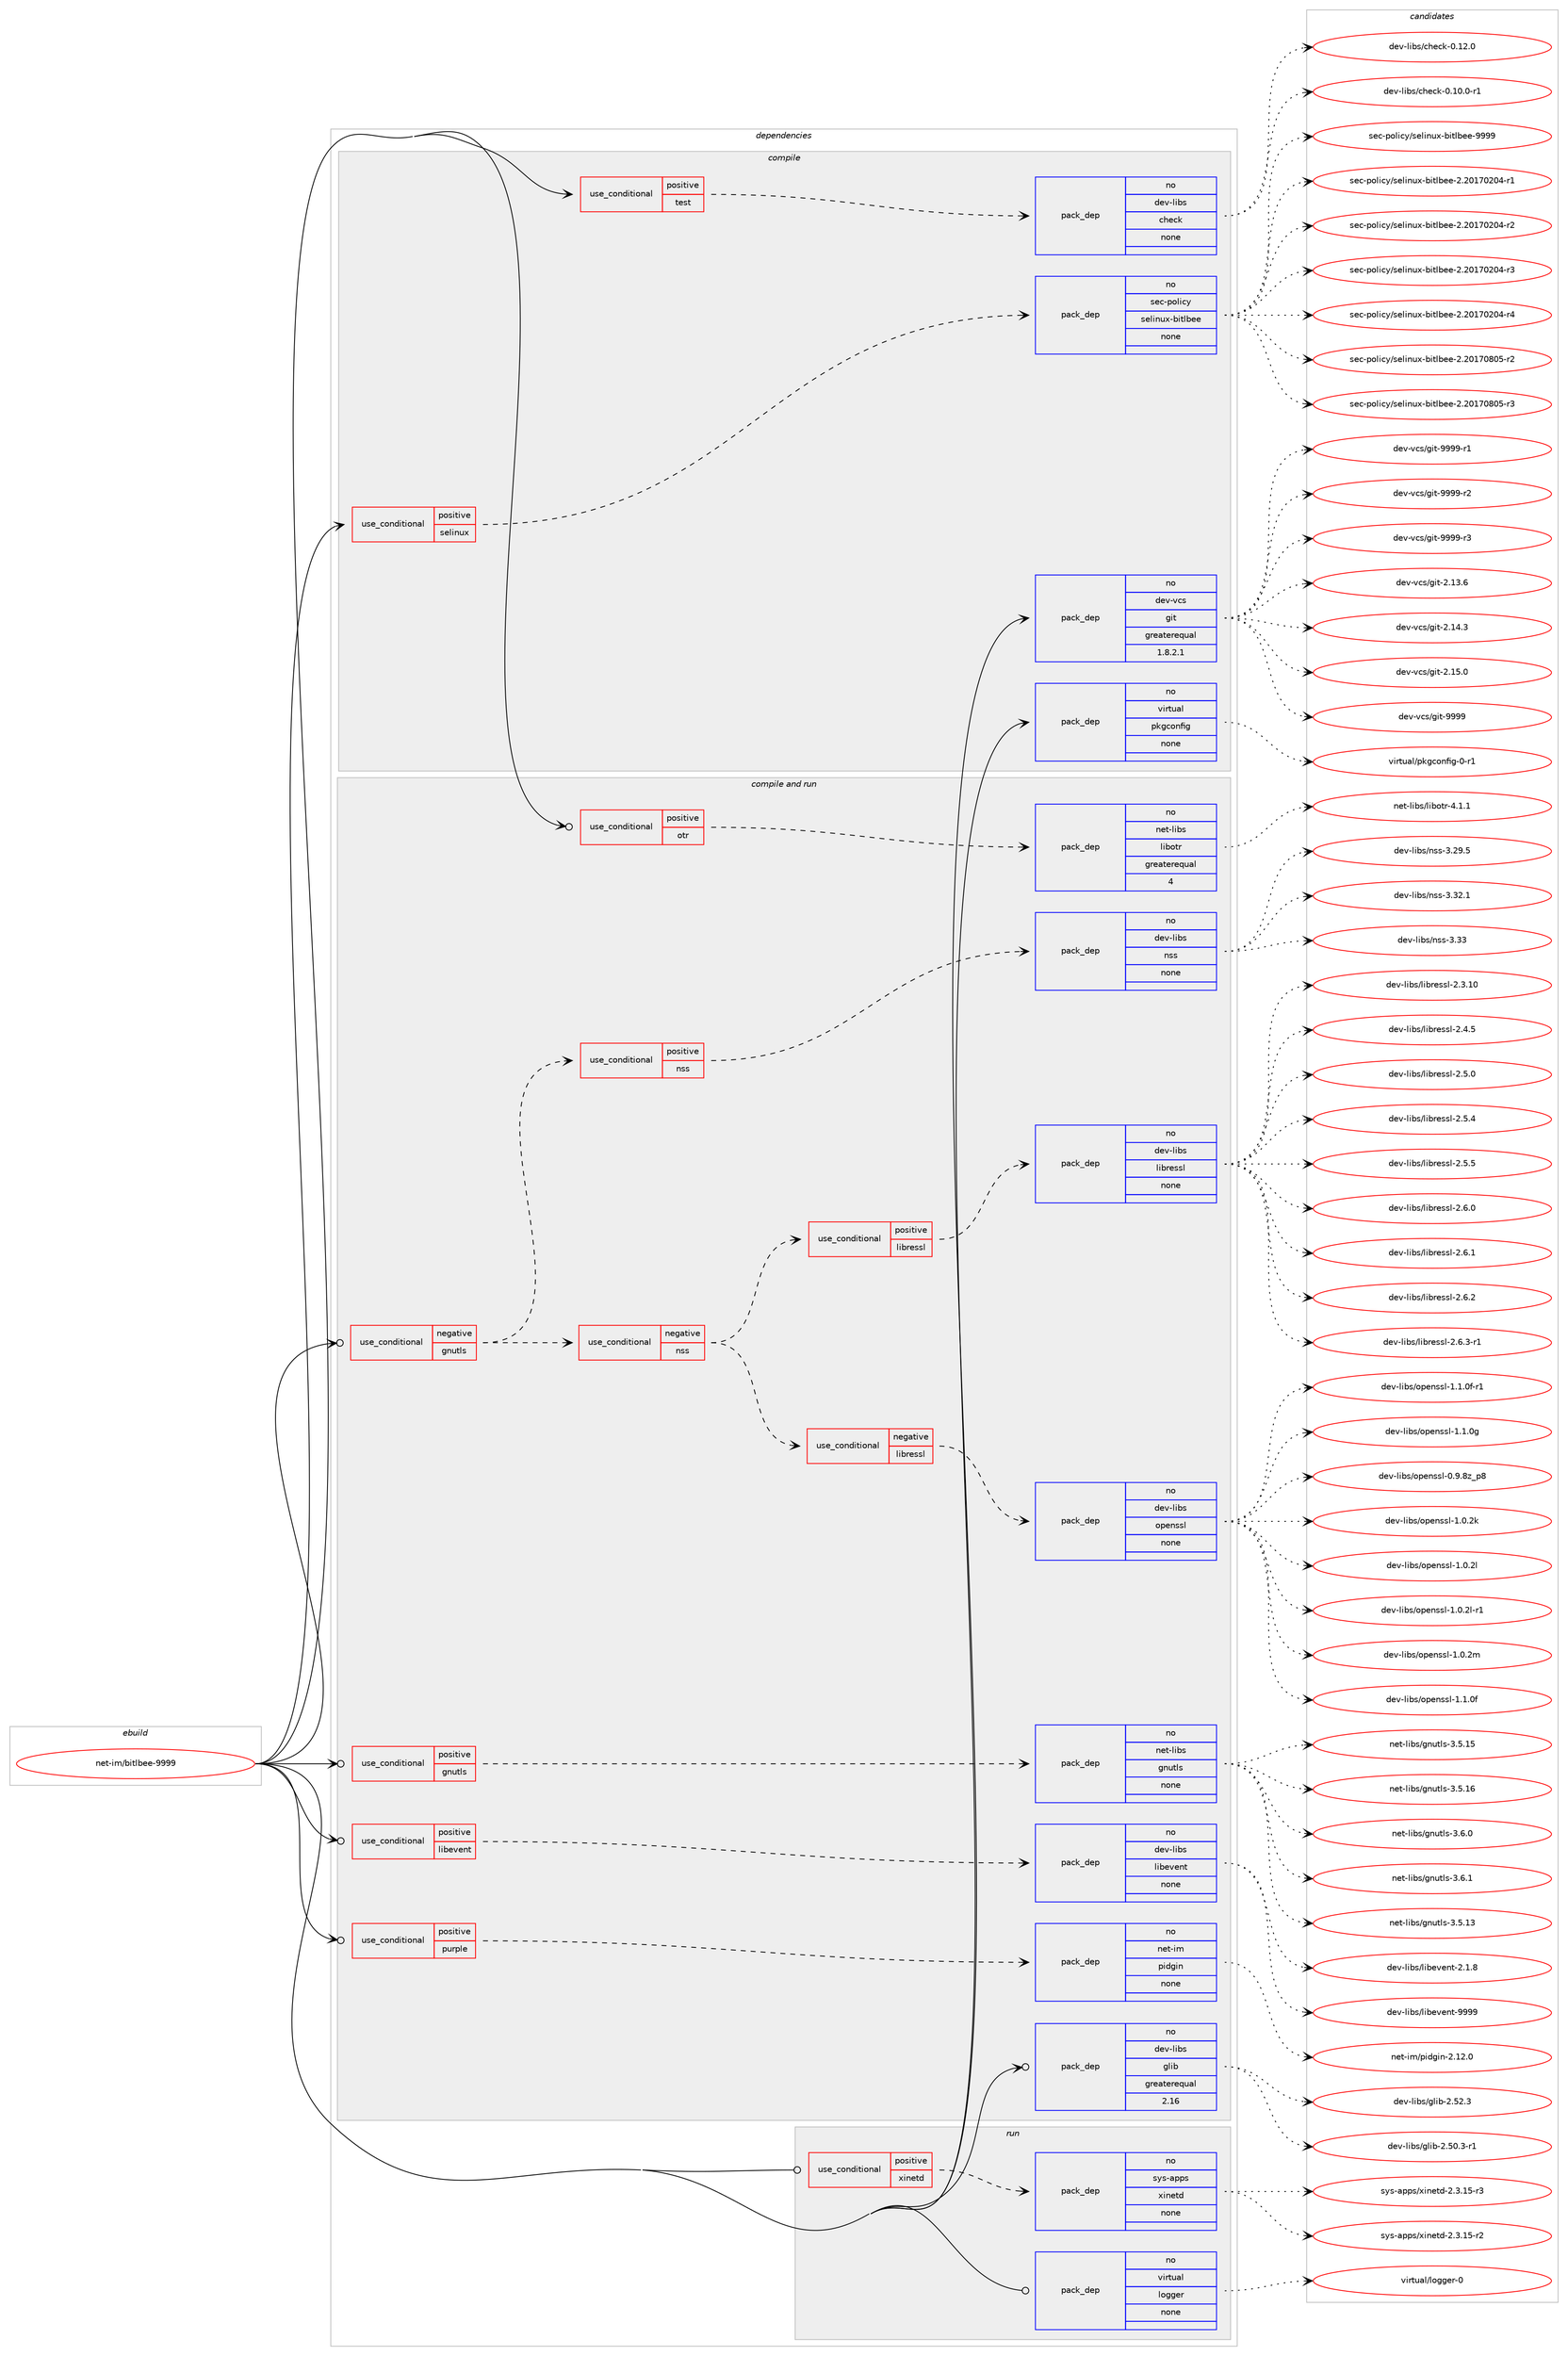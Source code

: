 digraph prolog {

# *************
# Graph options
# *************

newrank=true;
concentrate=true;
compound=true;
graph [rankdir=LR,fontname=Helvetica,fontsize=10,ranksep=1.5];#, ranksep=2.5, nodesep=0.2];
edge  [arrowhead=vee];
node  [fontname=Helvetica,fontsize=10];

# **********
# The ebuild
# **********

subgraph cluster_leftcol {
color=gray;
rank=same;
label=<<i>ebuild</i>>;
id [label="net-im/bitlbee-9999", color=red, width=4, href="../net-im/bitlbee-9999.svg"];
}

# ****************
# The dependencies
# ****************

subgraph cluster_midcol {
color=gray;
label=<<i>dependencies</i>>;
subgraph cluster_compile {
fillcolor="#eeeeee";
style=filled;
label=<<i>compile</i>>;
subgraph cond101860 {
dependency411549 [label=<<TABLE BORDER="0" CELLBORDER="1" CELLSPACING="0" CELLPADDING="4"><TR><TD ROWSPAN="3" CELLPADDING="10">use_conditional</TD></TR><TR><TD>positive</TD></TR><TR><TD>selinux</TD></TR></TABLE>>, shape=none, color=red];
subgraph pack302865 {
dependency411550 [label=<<TABLE BORDER="0" CELLBORDER="1" CELLSPACING="0" CELLPADDING="4" WIDTH="220"><TR><TD ROWSPAN="6" CELLPADDING="30">pack_dep</TD></TR><TR><TD WIDTH="110">no</TD></TR><TR><TD>sec-policy</TD></TR><TR><TD>selinux-bitlbee</TD></TR><TR><TD>none</TD></TR><TR><TD></TD></TR></TABLE>>, shape=none, color=blue];
}
dependency411549:e -> dependency411550:w [weight=20,style="dashed",arrowhead="vee"];
}
id:e -> dependency411549:w [weight=20,style="solid",arrowhead="vee"];
subgraph cond101861 {
dependency411551 [label=<<TABLE BORDER="0" CELLBORDER="1" CELLSPACING="0" CELLPADDING="4"><TR><TD ROWSPAN="3" CELLPADDING="10">use_conditional</TD></TR><TR><TD>positive</TD></TR><TR><TD>test</TD></TR></TABLE>>, shape=none, color=red];
subgraph pack302866 {
dependency411552 [label=<<TABLE BORDER="0" CELLBORDER="1" CELLSPACING="0" CELLPADDING="4" WIDTH="220"><TR><TD ROWSPAN="6" CELLPADDING="30">pack_dep</TD></TR><TR><TD WIDTH="110">no</TD></TR><TR><TD>dev-libs</TD></TR><TR><TD>check</TD></TR><TR><TD>none</TD></TR><TR><TD></TD></TR></TABLE>>, shape=none, color=blue];
}
dependency411551:e -> dependency411552:w [weight=20,style="dashed",arrowhead="vee"];
}
id:e -> dependency411551:w [weight=20,style="solid",arrowhead="vee"];
subgraph pack302867 {
dependency411553 [label=<<TABLE BORDER="0" CELLBORDER="1" CELLSPACING="0" CELLPADDING="4" WIDTH="220"><TR><TD ROWSPAN="6" CELLPADDING="30">pack_dep</TD></TR><TR><TD WIDTH="110">no</TD></TR><TR><TD>dev-vcs</TD></TR><TR><TD>git</TD></TR><TR><TD>greaterequal</TD></TR><TR><TD>1.8.2.1</TD></TR></TABLE>>, shape=none, color=blue];
}
id:e -> dependency411553:w [weight=20,style="solid",arrowhead="vee"];
subgraph pack302868 {
dependency411554 [label=<<TABLE BORDER="0" CELLBORDER="1" CELLSPACING="0" CELLPADDING="4" WIDTH="220"><TR><TD ROWSPAN="6" CELLPADDING="30">pack_dep</TD></TR><TR><TD WIDTH="110">no</TD></TR><TR><TD>virtual</TD></TR><TR><TD>pkgconfig</TD></TR><TR><TD>none</TD></TR><TR><TD></TD></TR></TABLE>>, shape=none, color=blue];
}
id:e -> dependency411554:w [weight=20,style="solid",arrowhead="vee"];
}
subgraph cluster_compileandrun {
fillcolor="#eeeeee";
style=filled;
label=<<i>compile and run</i>>;
subgraph cond101862 {
dependency411555 [label=<<TABLE BORDER="0" CELLBORDER="1" CELLSPACING="0" CELLPADDING="4"><TR><TD ROWSPAN="3" CELLPADDING="10">use_conditional</TD></TR><TR><TD>negative</TD></TR><TR><TD>gnutls</TD></TR></TABLE>>, shape=none, color=red];
subgraph cond101863 {
dependency411556 [label=<<TABLE BORDER="0" CELLBORDER="1" CELLSPACING="0" CELLPADDING="4"><TR><TD ROWSPAN="3" CELLPADDING="10">use_conditional</TD></TR><TR><TD>positive</TD></TR><TR><TD>nss</TD></TR></TABLE>>, shape=none, color=red];
subgraph pack302869 {
dependency411557 [label=<<TABLE BORDER="0" CELLBORDER="1" CELLSPACING="0" CELLPADDING="4" WIDTH="220"><TR><TD ROWSPAN="6" CELLPADDING="30">pack_dep</TD></TR><TR><TD WIDTH="110">no</TD></TR><TR><TD>dev-libs</TD></TR><TR><TD>nss</TD></TR><TR><TD>none</TD></TR><TR><TD></TD></TR></TABLE>>, shape=none, color=blue];
}
dependency411556:e -> dependency411557:w [weight=20,style="dashed",arrowhead="vee"];
}
dependency411555:e -> dependency411556:w [weight=20,style="dashed",arrowhead="vee"];
subgraph cond101864 {
dependency411558 [label=<<TABLE BORDER="0" CELLBORDER="1" CELLSPACING="0" CELLPADDING="4"><TR><TD ROWSPAN="3" CELLPADDING="10">use_conditional</TD></TR><TR><TD>negative</TD></TR><TR><TD>nss</TD></TR></TABLE>>, shape=none, color=red];
subgraph cond101865 {
dependency411559 [label=<<TABLE BORDER="0" CELLBORDER="1" CELLSPACING="0" CELLPADDING="4"><TR><TD ROWSPAN="3" CELLPADDING="10">use_conditional</TD></TR><TR><TD>positive</TD></TR><TR><TD>libressl</TD></TR></TABLE>>, shape=none, color=red];
subgraph pack302870 {
dependency411560 [label=<<TABLE BORDER="0" CELLBORDER="1" CELLSPACING="0" CELLPADDING="4" WIDTH="220"><TR><TD ROWSPAN="6" CELLPADDING="30">pack_dep</TD></TR><TR><TD WIDTH="110">no</TD></TR><TR><TD>dev-libs</TD></TR><TR><TD>libressl</TD></TR><TR><TD>none</TD></TR><TR><TD></TD></TR></TABLE>>, shape=none, color=blue];
}
dependency411559:e -> dependency411560:w [weight=20,style="dashed",arrowhead="vee"];
}
dependency411558:e -> dependency411559:w [weight=20,style="dashed",arrowhead="vee"];
subgraph cond101866 {
dependency411561 [label=<<TABLE BORDER="0" CELLBORDER="1" CELLSPACING="0" CELLPADDING="4"><TR><TD ROWSPAN="3" CELLPADDING="10">use_conditional</TD></TR><TR><TD>negative</TD></TR><TR><TD>libressl</TD></TR></TABLE>>, shape=none, color=red];
subgraph pack302871 {
dependency411562 [label=<<TABLE BORDER="0" CELLBORDER="1" CELLSPACING="0" CELLPADDING="4" WIDTH="220"><TR><TD ROWSPAN="6" CELLPADDING="30">pack_dep</TD></TR><TR><TD WIDTH="110">no</TD></TR><TR><TD>dev-libs</TD></TR><TR><TD>openssl</TD></TR><TR><TD>none</TD></TR><TR><TD></TD></TR></TABLE>>, shape=none, color=blue];
}
dependency411561:e -> dependency411562:w [weight=20,style="dashed",arrowhead="vee"];
}
dependency411558:e -> dependency411561:w [weight=20,style="dashed",arrowhead="vee"];
}
dependency411555:e -> dependency411558:w [weight=20,style="dashed",arrowhead="vee"];
}
id:e -> dependency411555:w [weight=20,style="solid",arrowhead="odotvee"];
subgraph cond101867 {
dependency411563 [label=<<TABLE BORDER="0" CELLBORDER="1" CELLSPACING="0" CELLPADDING="4"><TR><TD ROWSPAN="3" CELLPADDING="10">use_conditional</TD></TR><TR><TD>positive</TD></TR><TR><TD>gnutls</TD></TR></TABLE>>, shape=none, color=red];
subgraph pack302872 {
dependency411564 [label=<<TABLE BORDER="0" CELLBORDER="1" CELLSPACING="0" CELLPADDING="4" WIDTH="220"><TR><TD ROWSPAN="6" CELLPADDING="30">pack_dep</TD></TR><TR><TD WIDTH="110">no</TD></TR><TR><TD>net-libs</TD></TR><TR><TD>gnutls</TD></TR><TR><TD>none</TD></TR><TR><TD></TD></TR></TABLE>>, shape=none, color=blue];
}
dependency411563:e -> dependency411564:w [weight=20,style="dashed",arrowhead="vee"];
}
id:e -> dependency411563:w [weight=20,style="solid",arrowhead="odotvee"];
subgraph cond101868 {
dependency411565 [label=<<TABLE BORDER="0" CELLBORDER="1" CELLSPACING="0" CELLPADDING="4"><TR><TD ROWSPAN="3" CELLPADDING="10">use_conditional</TD></TR><TR><TD>positive</TD></TR><TR><TD>libevent</TD></TR></TABLE>>, shape=none, color=red];
subgraph pack302873 {
dependency411566 [label=<<TABLE BORDER="0" CELLBORDER="1" CELLSPACING="0" CELLPADDING="4" WIDTH="220"><TR><TD ROWSPAN="6" CELLPADDING="30">pack_dep</TD></TR><TR><TD WIDTH="110">no</TD></TR><TR><TD>dev-libs</TD></TR><TR><TD>libevent</TD></TR><TR><TD>none</TD></TR><TR><TD></TD></TR></TABLE>>, shape=none, color=blue];
}
dependency411565:e -> dependency411566:w [weight=20,style="dashed",arrowhead="vee"];
}
id:e -> dependency411565:w [weight=20,style="solid",arrowhead="odotvee"];
subgraph cond101869 {
dependency411567 [label=<<TABLE BORDER="0" CELLBORDER="1" CELLSPACING="0" CELLPADDING="4"><TR><TD ROWSPAN="3" CELLPADDING="10">use_conditional</TD></TR><TR><TD>positive</TD></TR><TR><TD>otr</TD></TR></TABLE>>, shape=none, color=red];
subgraph pack302874 {
dependency411568 [label=<<TABLE BORDER="0" CELLBORDER="1" CELLSPACING="0" CELLPADDING="4" WIDTH="220"><TR><TD ROWSPAN="6" CELLPADDING="30">pack_dep</TD></TR><TR><TD WIDTH="110">no</TD></TR><TR><TD>net-libs</TD></TR><TR><TD>libotr</TD></TR><TR><TD>greaterequal</TD></TR><TR><TD>4</TD></TR></TABLE>>, shape=none, color=blue];
}
dependency411567:e -> dependency411568:w [weight=20,style="dashed",arrowhead="vee"];
}
id:e -> dependency411567:w [weight=20,style="solid",arrowhead="odotvee"];
subgraph cond101870 {
dependency411569 [label=<<TABLE BORDER="0" CELLBORDER="1" CELLSPACING="0" CELLPADDING="4"><TR><TD ROWSPAN="3" CELLPADDING="10">use_conditional</TD></TR><TR><TD>positive</TD></TR><TR><TD>purple</TD></TR></TABLE>>, shape=none, color=red];
subgraph pack302875 {
dependency411570 [label=<<TABLE BORDER="0" CELLBORDER="1" CELLSPACING="0" CELLPADDING="4" WIDTH="220"><TR><TD ROWSPAN="6" CELLPADDING="30">pack_dep</TD></TR><TR><TD WIDTH="110">no</TD></TR><TR><TD>net-im</TD></TR><TR><TD>pidgin</TD></TR><TR><TD>none</TD></TR><TR><TD></TD></TR></TABLE>>, shape=none, color=blue];
}
dependency411569:e -> dependency411570:w [weight=20,style="dashed",arrowhead="vee"];
}
id:e -> dependency411569:w [weight=20,style="solid",arrowhead="odotvee"];
subgraph pack302876 {
dependency411571 [label=<<TABLE BORDER="0" CELLBORDER="1" CELLSPACING="0" CELLPADDING="4" WIDTH="220"><TR><TD ROWSPAN="6" CELLPADDING="30">pack_dep</TD></TR><TR><TD WIDTH="110">no</TD></TR><TR><TD>dev-libs</TD></TR><TR><TD>glib</TD></TR><TR><TD>greaterequal</TD></TR><TR><TD>2.16</TD></TR></TABLE>>, shape=none, color=blue];
}
id:e -> dependency411571:w [weight=20,style="solid",arrowhead="odotvee"];
}
subgraph cluster_run {
fillcolor="#eeeeee";
style=filled;
label=<<i>run</i>>;
subgraph cond101871 {
dependency411572 [label=<<TABLE BORDER="0" CELLBORDER="1" CELLSPACING="0" CELLPADDING="4"><TR><TD ROWSPAN="3" CELLPADDING="10">use_conditional</TD></TR><TR><TD>positive</TD></TR><TR><TD>xinetd</TD></TR></TABLE>>, shape=none, color=red];
subgraph pack302877 {
dependency411573 [label=<<TABLE BORDER="0" CELLBORDER="1" CELLSPACING="0" CELLPADDING="4" WIDTH="220"><TR><TD ROWSPAN="6" CELLPADDING="30">pack_dep</TD></TR><TR><TD WIDTH="110">no</TD></TR><TR><TD>sys-apps</TD></TR><TR><TD>xinetd</TD></TR><TR><TD>none</TD></TR><TR><TD></TD></TR></TABLE>>, shape=none, color=blue];
}
dependency411572:e -> dependency411573:w [weight=20,style="dashed",arrowhead="vee"];
}
id:e -> dependency411572:w [weight=20,style="solid",arrowhead="odot"];
subgraph pack302878 {
dependency411574 [label=<<TABLE BORDER="0" CELLBORDER="1" CELLSPACING="0" CELLPADDING="4" WIDTH="220"><TR><TD ROWSPAN="6" CELLPADDING="30">pack_dep</TD></TR><TR><TD WIDTH="110">no</TD></TR><TR><TD>virtual</TD></TR><TR><TD>logger</TD></TR><TR><TD>none</TD></TR><TR><TD></TD></TR></TABLE>>, shape=none, color=blue];
}
id:e -> dependency411574:w [weight=20,style="solid",arrowhead="odot"];
}
}

# **************
# The candidates
# **************

subgraph cluster_choices {
rank=same;
color=gray;
label=<<i>candidates</i>>;

subgraph choice302865 {
color=black;
nodesep=1;
choice1151019945112111108105991214711510110810511011712045981051161089810110145504650484955485048524511449 [label="sec-policy/selinux-bitlbee-2.20170204-r1", color=red, width=4,href="../sec-policy/selinux-bitlbee-2.20170204-r1.svg"];
choice1151019945112111108105991214711510110810511011712045981051161089810110145504650484955485048524511450 [label="sec-policy/selinux-bitlbee-2.20170204-r2", color=red, width=4,href="../sec-policy/selinux-bitlbee-2.20170204-r2.svg"];
choice1151019945112111108105991214711510110810511011712045981051161089810110145504650484955485048524511451 [label="sec-policy/selinux-bitlbee-2.20170204-r3", color=red, width=4,href="../sec-policy/selinux-bitlbee-2.20170204-r3.svg"];
choice1151019945112111108105991214711510110810511011712045981051161089810110145504650484955485048524511452 [label="sec-policy/selinux-bitlbee-2.20170204-r4", color=red, width=4,href="../sec-policy/selinux-bitlbee-2.20170204-r4.svg"];
choice1151019945112111108105991214711510110810511011712045981051161089810110145504650484955485648534511450 [label="sec-policy/selinux-bitlbee-2.20170805-r2", color=red, width=4,href="../sec-policy/selinux-bitlbee-2.20170805-r2.svg"];
choice1151019945112111108105991214711510110810511011712045981051161089810110145504650484955485648534511451 [label="sec-policy/selinux-bitlbee-2.20170805-r3", color=red, width=4,href="../sec-policy/selinux-bitlbee-2.20170805-r3.svg"];
choice115101994511211110810599121471151011081051101171204598105116108981011014557575757 [label="sec-policy/selinux-bitlbee-9999", color=red, width=4,href="../sec-policy/selinux-bitlbee-9999.svg"];
dependency411550:e -> choice1151019945112111108105991214711510110810511011712045981051161089810110145504650484955485048524511449:w [style=dotted,weight="100"];
dependency411550:e -> choice1151019945112111108105991214711510110810511011712045981051161089810110145504650484955485048524511450:w [style=dotted,weight="100"];
dependency411550:e -> choice1151019945112111108105991214711510110810511011712045981051161089810110145504650484955485048524511451:w [style=dotted,weight="100"];
dependency411550:e -> choice1151019945112111108105991214711510110810511011712045981051161089810110145504650484955485048524511452:w [style=dotted,weight="100"];
dependency411550:e -> choice1151019945112111108105991214711510110810511011712045981051161089810110145504650484955485648534511450:w [style=dotted,weight="100"];
dependency411550:e -> choice1151019945112111108105991214711510110810511011712045981051161089810110145504650484955485648534511451:w [style=dotted,weight="100"];
dependency411550:e -> choice115101994511211110810599121471151011081051101171204598105116108981011014557575757:w [style=dotted,weight="100"];
}
subgraph choice302866 {
color=black;
nodesep=1;
choice1001011184510810598115479910410199107454846494846484511449 [label="dev-libs/check-0.10.0-r1", color=red, width=4,href="../dev-libs/check-0.10.0-r1.svg"];
choice100101118451081059811547991041019910745484649504648 [label="dev-libs/check-0.12.0", color=red, width=4,href="../dev-libs/check-0.12.0.svg"];
dependency411552:e -> choice1001011184510810598115479910410199107454846494846484511449:w [style=dotted,weight="100"];
dependency411552:e -> choice100101118451081059811547991041019910745484649504648:w [style=dotted,weight="100"];
}
subgraph choice302867 {
color=black;
nodesep=1;
choice10010111845118991154710310511645504649514654 [label="dev-vcs/git-2.13.6", color=red, width=4,href="../dev-vcs/git-2.13.6.svg"];
choice10010111845118991154710310511645504649524651 [label="dev-vcs/git-2.14.3", color=red, width=4,href="../dev-vcs/git-2.14.3.svg"];
choice10010111845118991154710310511645504649534648 [label="dev-vcs/git-2.15.0", color=red, width=4,href="../dev-vcs/git-2.15.0.svg"];
choice1001011184511899115471031051164557575757 [label="dev-vcs/git-9999", color=red, width=4,href="../dev-vcs/git-9999.svg"];
choice10010111845118991154710310511645575757574511449 [label="dev-vcs/git-9999-r1", color=red, width=4,href="../dev-vcs/git-9999-r1.svg"];
choice10010111845118991154710310511645575757574511450 [label="dev-vcs/git-9999-r2", color=red, width=4,href="../dev-vcs/git-9999-r2.svg"];
choice10010111845118991154710310511645575757574511451 [label="dev-vcs/git-9999-r3", color=red, width=4,href="../dev-vcs/git-9999-r3.svg"];
dependency411553:e -> choice10010111845118991154710310511645504649514654:w [style=dotted,weight="100"];
dependency411553:e -> choice10010111845118991154710310511645504649524651:w [style=dotted,weight="100"];
dependency411553:e -> choice10010111845118991154710310511645504649534648:w [style=dotted,weight="100"];
dependency411553:e -> choice1001011184511899115471031051164557575757:w [style=dotted,weight="100"];
dependency411553:e -> choice10010111845118991154710310511645575757574511449:w [style=dotted,weight="100"];
dependency411553:e -> choice10010111845118991154710310511645575757574511450:w [style=dotted,weight="100"];
dependency411553:e -> choice10010111845118991154710310511645575757574511451:w [style=dotted,weight="100"];
}
subgraph choice302868 {
color=black;
nodesep=1;
choice11810511411611797108471121071039911111010210510345484511449 [label="virtual/pkgconfig-0-r1", color=red, width=4,href="../virtual/pkgconfig-0-r1.svg"];
dependency411554:e -> choice11810511411611797108471121071039911111010210510345484511449:w [style=dotted,weight="100"];
}
subgraph choice302869 {
color=black;
nodesep=1;
choice10010111845108105981154711011511545514650574653 [label="dev-libs/nss-3.29.5", color=red, width=4,href="../dev-libs/nss-3.29.5.svg"];
choice10010111845108105981154711011511545514651504649 [label="dev-libs/nss-3.32.1", color=red, width=4,href="../dev-libs/nss-3.32.1.svg"];
choice1001011184510810598115471101151154551465151 [label="dev-libs/nss-3.33", color=red, width=4,href="../dev-libs/nss-3.33.svg"];
dependency411557:e -> choice10010111845108105981154711011511545514650574653:w [style=dotted,weight="100"];
dependency411557:e -> choice10010111845108105981154711011511545514651504649:w [style=dotted,weight="100"];
dependency411557:e -> choice1001011184510810598115471101151154551465151:w [style=dotted,weight="100"];
}
subgraph choice302870 {
color=black;
nodesep=1;
choice1001011184510810598115471081059811410111511510845504651464948 [label="dev-libs/libressl-2.3.10", color=red, width=4,href="../dev-libs/libressl-2.3.10.svg"];
choice10010111845108105981154710810598114101115115108455046524653 [label="dev-libs/libressl-2.4.5", color=red, width=4,href="../dev-libs/libressl-2.4.5.svg"];
choice10010111845108105981154710810598114101115115108455046534648 [label="dev-libs/libressl-2.5.0", color=red, width=4,href="../dev-libs/libressl-2.5.0.svg"];
choice10010111845108105981154710810598114101115115108455046534652 [label="dev-libs/libressl-2.5.4", color=red, width=4,href="../dev-libs/libressl-2.5.4.svg"];
choice10010111845108105981154710810598114101115115108455046534653 [label="dev-libs/libressl-2.5.5", color=red, width=4,href="../dev-libs/libressl-2.5.5.svg"];
choice10010111845108105981154710810598114101115115108455046544648 [label="dev-libs/libressl-2.6.0", color=red, width=4,href="../dev-libs/libressl-2.6.0.svg"];
choice10010111845108105981154710810598114101115115108455046544649 [label="dev-libs/libressl-2.6.1", color=red, width=4,href="../dev-libs/libressl-2.6.1.svg"];
choice10010111845108105981154710810598114101115115108455046544650 [label="dev-libs/libressl-2.6.2", color=red, width=4,href="../dev-libs/libressl-2.6.2.svg"];
choice100101118451081059811547108105981141011151151084550465446514511449 [label="dev-libs/libressl-2.6.3-r1", color=red, width=4,href="../dev-libs/libressl-2.6.3-r1.svg"];
dependency411560:e -> choice1001011184510810598115471081059811410111511510845504651464948:w [style=dotted,weight="100"];
dependency411560:e -> choice10010111845108105981154710810598114101115115108455046524653:w [style=dotted,weight="100"];
dependency411560:e -> choice10010111845108105981154710810598114101115115108455046534648:w [style=dotted,weight="100"];
dependency411560:e -> choice10010111845108105981154710810598114101115115108455046534652:w [style=dotted,weight="100"];
dependency411560:e -> choice10010111845108105981154710810598114101115115108455046534653:w [style=dotted,weight="100"];
dependency411560:e -> choice10010111845108105981154710810598114101115115108455046544648:w [style=dotted,weight="100"];
dependency411560:e -> choice10010111845108105981154710810598114101115115108455046544649:w [style=dotted,weight="100"];
dependency411560:e -> choice10010111845108105981154710810598114101115115108455046544650:w [style=dotted,weight="100"];
dependency411560:e -> choice100101118451081059811547108105981141011151151084550465446514511449:w [style=dotted,weight="100"];
}
subgraph choice302871 {
color=black;
nodesep=1;
choice1001011184510810598115471111121011101151151084548465746561229511256 [label="dev-libs/openssl-0.9.8z_p8", color=red, width=4,href="../dev-libs/openssl-0.9.8z_p8.svg"];
choice100101118451081059811547111112101110115115108454946484650107 [label="dev-libs/openssl-1.0.2k", color=red, width=4,href="../dev-libs/openssl-1.0.2k.svg"];
choice100101118451081059811547111112101110115115108454946484650108 [label="dev-libs/openssl-1.0.2l", color=red, width=4,href="../dev-libs/openssl-1.0.2l.svg"];
choice1001011184510810598115471111121011101151151084549464846501084511449 [label="dev-libs/openssl-1.0.2l-r1", color=red, width=4,href="../dev-libs/openssl-1.0.2l-r1.svg"];
choice100101118451081059811547111112101110115115108454946484650109 [label="dev-libs/openssl-1.0.2m", color=red, width=4,href="../dev-libs/openssl-1.0.2m.svg"];
choice100101118451081059811547111112101110115115108454946494648102 [label="dev-libs/openssl-1.1.0f", color=red, width=4,href="../dev-libs/openssl-1.1.0f.svg"];
choice1001011184510810598115471111121011101151151084549464946481024511449 [label="dev-libs/openssl-1.1.0f-r1", color=red, width=4,href="../dev-libs/openssl-1.1.0f-r1.svg"];
choice100101118451081059811547111112101110115115108454946494648103 [label="dev-libs/openssl-1.1.0g", color=red, width=4,href="../dev-libs/openssl-1.1.0g.svg"];
dependency411562:e -> choice1001011184510810598115471111121011101151151084548465746561229511256:w [style=dotted,weight="100"];
dependency411562:e -> choice100101118451081059811547111112101110115115108454946484650107:w [style=dotted,weight="100"];
dependency411562:e -> choice100101118451081059811547111112101110115115108454946484650108:w [style=dotted,weight="100"];
dependency411562:e -> choice1001011184510810598115471111121011101151151084549464846501084511449:w [style=dotted,weight="100"];
dependency411562:e -> choice100101118451081059811547111112101110115115108454946484650109:w [style=dotted,weight="100"];
dependency411562:e -> choice100101118451081059811547111112101110115115108454946494648102:w [style=dotted,weight="100"];
dependency411562:e -> choice1001011184510810598115471111121011101151151084549464946481024511449:w [style=dotted,weight="100"];
dependency411562:e -> choice100101118451081059811547111112101110115115108454946494648103:w [style=dotted,weight="100"];
}
subgraph choice302872 {
color=black;
nodesep=1;
choice11010111645108105981154710311011711610811545514653464951 [label="net-libs/gnutls-3.5.13", color=red, width=4,href="../net-libs/gnutls-3.5.13.svg"];
choice11010111645108105981154710311011711610811545514653464953 [label="net-libs/gnutls-3.5.15", color=red, width=4,href="../net-libs/gnutls-3.5.15.svg"];
choice11010111645108105981154710311011711610811545514653464954 [label="net-libs/gnutls-3.5.16", color=red, width=4,href="../net-libs/gnutls-3.5.16.svg"];
choice110101116451081059811547103110117116108115455146544648 [label="net-libs/gnutls-3.6.0", color=red, width=4,href="../net-libs/gnutls-3.6.0.svg"];
choice110101116451081059811547103110117116108115455146544649 [label="net-libs/gnutls-3.6.1", color=red, width=4,href="../net-libs/gnutls-3.6.1.svg"];
dependency411564:e -> choice11010111645108105981154710311011711610811545514653464951:w [style=dotted,weight="100"];
dependency411564:e -> choice11010111645108105981154710311011711610811545514653464953:w [style=dotted,weight="100"];
dependency411564:e -> choice11010111645108105981154710311011711610811545514653464954:w [style=dotted,weight="100"];
dependency411564:e -> choice110101116451081059811547103110117116108115455146544648:w [style=dotted,weight="100"];
dependency411564:e -> choice110101116451081059811547103110117116108115455146544649:w [style=dotted,weight="100"];
}
subgraph choice302873 {
color=black;
nodesep=1;
choice10010111845108105981154710810598101118101110116455046494656 [label="dev-libs/libevent-2.1.8", color=red, width=4,href="../dev-libs/libevent-2.1.8.svg"];
choice100101118451081059811547108105981011181011101164557575757 [label="dev-libs/libevent-9999", color=red, width=4,href="../dev-libs/libevent-9999.svg"];
dependency411566:e -> choice10010111845108105981154710810598101118101110116455046494656:w [style=dotted,weight="100"];
dependency411566:e -> choice100101118451081059811547108105981011181011101164557575757:w [style=dotted,weight="100"];
}
subgraph choice302874 {
color=black;
nodesep=1;
choice11010111645108105981154710810598111116114455246494649 [label="net-libs/libotr-4.1.1", color=red, width=4,href="../net-libs/libotr-4.1.1.svg"];
dependency411568:e -> choice11010111645108105981154710810598111116114455246494649:w [style=dotted,weight="100"];
}
subgraph choice302875 {
color=black;
nodesep=1;
choice110101116451051094711210510010310511045504649504648 [label="net-im/pidgin-2.12.0", color=red, width=4,href="../net-im/pidgin-2.12.0.svg"];
dependency411570:e -> choice110101116451051094711210510010310511045504649504648:w [style=dotted,weight="100"];
}
subgraph choice302876 {
color=black;
nodesep=1;
choice10010111845108105981154710310810598455046534846514511449 [label="dev-libs/glib-2.50.3-r1", color=red, width=4,href="../dev-libs/glib-2.50.3-r1.svg"];
choice1001011184510810598115471031081059845504653504651 [label="dev-libs/glib-2.52.3", color=red, width=4,href="../dev-libs/glib-2.52.3.svg"];
dependency411571:e -> choice10010111845108105981154710310810598455046534846514511449:w [style=dotted,weight="100"];
dependency411571:e -> choice1001011184510810598115471031081059845504653504651:w [style=dotted,weight="100"];
}
subgraph choice302877 {
color=black;
nodesep=1;
choice115121115459711211211547120105110101116100455046514649534511450 [label="sys-apps/xinetd-2.3.15-r2", color=red, width=4,href="../sys-apps/xinetd-2.3.15-r2.svg"];
choice115121115459711211211547120105110101116100455046514649534511451 [label="sys-apps/xinetd-2.3.15-r3", color=red, width=4,href="../sys-apps/xinetd-2.3.15-r3.svg"];
dependency411573:e -> choice115121115459711211211547120105110101116100455046514649534511450:w [style=dotted,weight="100"];
dependency411573:e -> choice115121115459711211211547120105110101116100455046514649534511451:w [style=dotted,weight="100"];
}
subgraph choice302878 {
color=black;
nodesep=1;
choice11810511411611797108471081111031031011144548 [label="virtual/logger-0", color=red, width=4,href="../virtual/logger-0.svg"];
dependency411574:e -> choice11810511411611797108471081111031031011144548:w [style=dotted,weight="100"];
}
}

}
